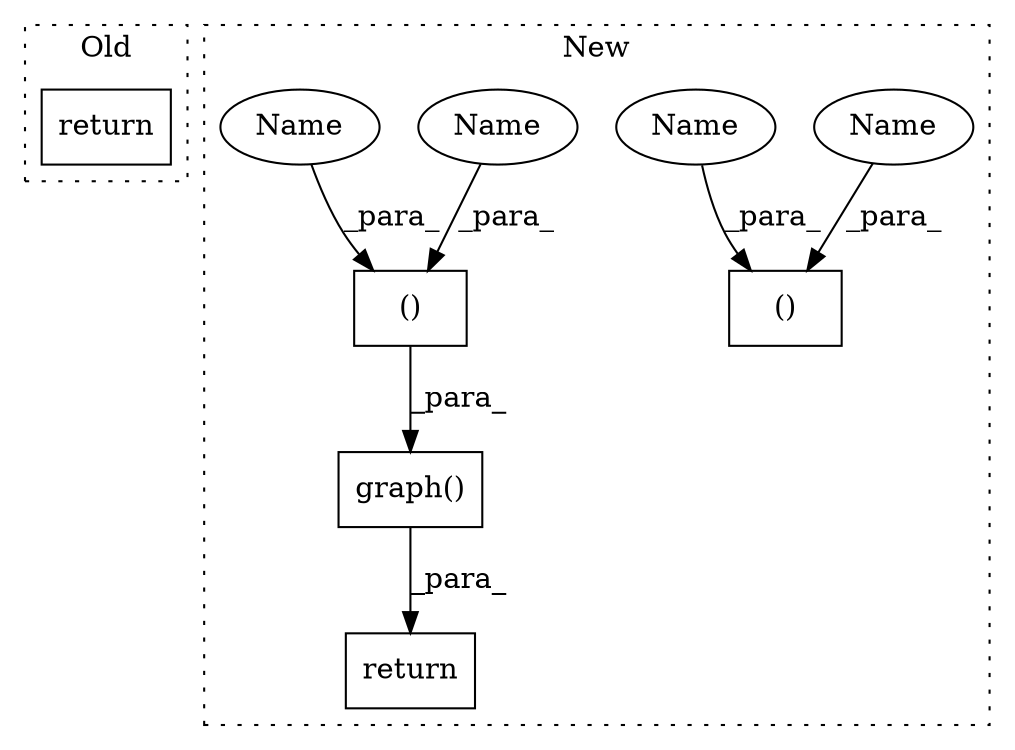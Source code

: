digraph G {
subgraph cluster0 {
1 [label="return" a="93" s="4102" l="7" shape="box"];
label = "Old";
style="dotted";
}
subgraph cluster1 {
2 [label="graph()" a="75" s="3965,3985" l="10,16" shape="box"];
3 [label="()" a="54" s="3979" l="5" shape="box"];
4 [label="return" a="93" s="4295" l="7" shape="box"];
5 [label="()" a="54" s="3915" l="5" shape="box"];
6 [label="Name" a="87" s="3912" l="3" shape="ellipse"];
7 [label="Name" a="87" s="3976" l="3" shape="ellipse"];
8 [label="Name" a="87" s="3917" l="3" shape="ellipse"];
9 [label="Name" a="87" s="3981" l="3" shape="ellipse"];
label = "New";
style="dotted";
}
2 -> 4 [label="_para_"];
3 -> 2 [label="_para_"];
6 -> 5 [label="_para_"];
7 -> 3 [label="_para_"];
8 -> 5 [label="_para_"];
9 -> 3 [label="_para_"];
}